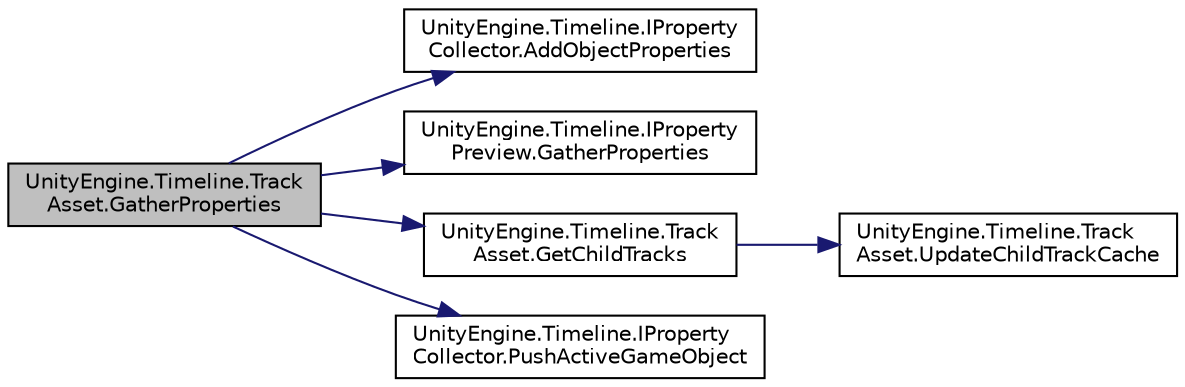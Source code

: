 digraph "UnityEngine.Timeline.TrackAsset.GatherProperties"
{
 // LATEX_PDF_SIZE
  edge [fontname="Helvetica",fontsize="10",labelfontname="Helvetica",labelfontsize="10"];
  node [fontname="Helvetica",fontsize="10",shape=record];
  rankdir="LR";
  Node1 [label="UnityEngine.Timeline.Track\lAsset.GatherProperties",height=0.2,width=0.4,color="black", fillcolor="grey75", style="filled", fontcolor="black",tooltip="Called by the Timeline Editor to gather properties requiring preview."];
  Node1 -> Node2 [color="midnightblue",fontsize="10",style="solid",fontname="Helvetica"];
  Node2 [label="UnityEngine.Timeline.IProperty\lCollector.AddObjectProperties",height=0.2,width=0.4,color="black", fillcolor="white", style="filled",URL="$interface_unity_engine_1_1_timeline_1_1_i_property_collector.html#a050dad3b15c3415e073ab43a377f86af",tooltip="Add property modifications modified by an animation clip."];
  Node1 -> Node3 [color="midnightblue",fontsize="10",style="solid",fontname="Helvetica"];
  Node3 [label="UnityEngine.Timeline.IProperty\lPreview.GatherProperties",height=0.2,width=0.4,color="black", fillcolor="white", style="filled",URL="$interface_unity_engine_1_1_timeline_1_1_i_property_preview.html#a7b234535daf06a0dd380c4994e1f2c63",tooltip="Called by the Timeline Editor to gather properties requiring preview."];
  Node1 -> Node4 [color="midnightblue",fontsize="10",style="solid",fontname="Helvetica"];
  Node4 [label="UnityEngine.Timeline.Track\lAsset.GetChildTracks",height=0.2,width=0.4,color="black", fillcolor="white", style="filled",URL="$class_unity_engine_1_1_timeline_1_1_track_asset.html#aa2031fe30133f8c28e14483768ce8e29",tooltip="The list of subtracks or child tracks attached to this track."];
  Node4 -> Node5 [color="midnightblue",fontsize="10",style="solid",fontname="Helvetica"];
  Node5 [label="UnityEngine.Timeline.Track\lAsset.UpdateChildTrackCache",height=0.2,width=0.4,color="black", fillcolor="white", style="filled",URL="$class_unity_engine_1_1_timeline_1_1_track_asset.html#ab36b4945ff7f73891698875177f50229",tooltip=" "];
  Node1 -> Node6 [color="midnightblue",fontsize="10",style="solid",fontname="Helvetica"];
  Node6 [label="UnityEngine.Timeline.IProperty\lCollector.PushActiveGameObject",height=0.2,width=0.4,color="black", fillcolor="white", style="filled",URL="$interface_unity_engine_1_1_timeline_1_1_i_property_collector.html#a5e5d568dd663e3e30d6a7588ffbf1828",tooltip="Sets the active game object for subsequent property modifications."];
}
